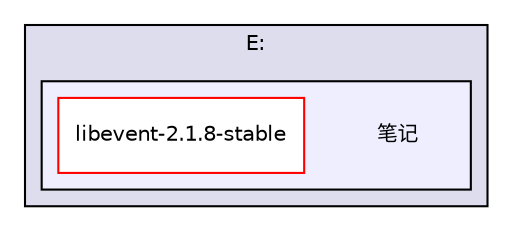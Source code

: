 digraph "E:/笔记" {
  compound=true
  node [ fontsize="10", fontname="Helvetica"];
  edge [ labelfontsize="10", labelfontname="Helvetica"];
  subgraph clusterdir_885cc87fac2d91e269af0a5a959fa5f6 {
    graph [ bgcolor="#ddddee", pencolor="black", label="E:" fontname="Helvetica", fontsize="10", URL="dir_885cc87fac2d91e269af0a5a959fa5f6.html"]
  subgraph clusterdir_e0737d9736c30754717c067382877683 {
    graph [ bgcolor="#eeeeff", pencolor="black", label="" URL="dir_e0737d9736c30754717c067382877683.html"];
    dir_e0737d9736c30754717c067382877683 [shape=plaintext label="笔记"];
    dir_377e8ef8e80a313d1c3a754eb3f26a1b [shape=box label="libevent-2.1.8-stable" color="red" fillcolor="white" style="filled" URL="dir_377e8ef8e80a313d1c3a754eb3f26a1b.html"];
  }
  }
}
